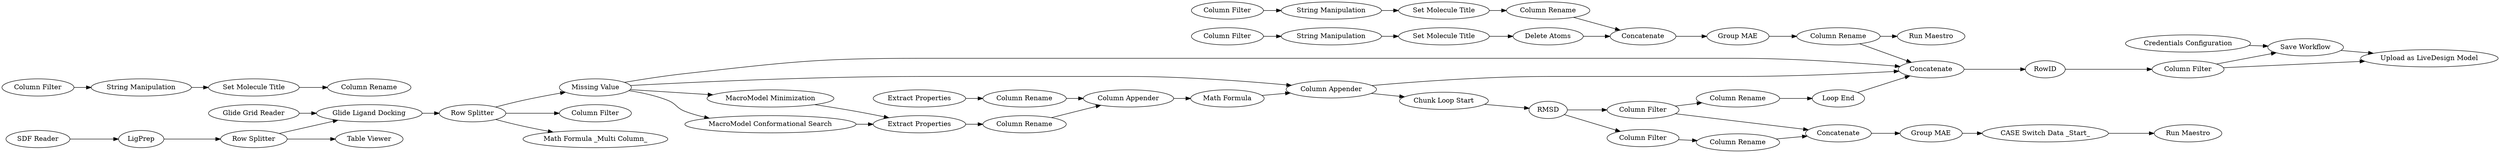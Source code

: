 digraph {
	"6167001870722154256_15321" [label="Missing Value"]
	"-2379059311411469363_15313" [label="String Manipulation"]
	"-2379059311411469363_15310" [label="String Manipulation"]
	"590183430101997360_15261" [label="Table Viewer"]
	"-4958397409023867486_470" [label=Concatenate]
	"-2379059311411469363_15312" [label="Set Molecule Title"]
	"-2379059311411469363_15303" [label="Column Filter"]
	"-2379059311411469363_15318" [label=RowID]
	"-451307148178140126_459" [label="Extract Properties"]
	"-4958397409023867486_472" [label="Column Filter"]
	"-2379059311411469363_15300" [label="Column Rename"]
	"-2379059311411469363_15326" [label="Delete Atoms"]
	"5336015404986363092_130" [label="Glide Grid Reader"]
	"6167001870722154256_15239" [label="Row Splitter"]
	"-451307148178140126_461" [label="Column Appender"]
	"-2379059311411469363_15305" [label="Column Filter"]
	"-4958397409023867486_468" [label="Run Maestro"]
	"-2379059311411469363_15325" [label=Concatenate]
	"-2379059311411469363_15316" [label=Concatenate]
	"6167001870722154256_15298" [label="Column Filter"]
	"-2379059311411469363_15308" [label="Run Maestro"]
	"5336015404986363092_56" [label="Upload as LiveDesign Model"]
	"-451307148178140126_464" [label="Column Rename"]
	"5336015404986363092_462" [label="Math Formula"]
	"-2379059311411469363_15304" [label="Column Filter"]
	"5336015404986363092_476" [label="Column Appender"]
	"5336015404986363092_454" [label="MacroModel Minimization"]
	"-2379059311411469363_15302" [label="Group MAE"]
	"5336015404986363092_16" [label="Save Workflow"]
	"5336015404986363092_38" [label="Column Filter"]
	"-451307148178140126_463" [label="Column Rename"]
	"-4958397409023867486_478" [label="Column Rename"]
	"-4958397409023867486_475" [label="Loop End"]
	"-451307148178140126_460" [label="Extract Properties"]
	"-2379059311411469363_15314" [label="Set Molecule Title"]
	"5336015404986363092_15273" [label="SDF Reader"]
	"-4958397409023867486_477" [label="CASE Switch Data _Start_"]
	"-4958397409023867486_473" [label="Group MAE"]
	"-4958397409023867486_467" [label=RMSD]
	"590183430101997360_15260" [label="Row Splitter"]
	"-2379059311411469363_15306" [label="Column Rename"]
	"6167001870722154256_15317" [label="Math Formula _Multi Column_"]
	"-2379059311411469363_15311" [label="String Manipulation"]
	"5336015404986363092_121" [label="Glide Ligand Docking"]
	"-4958397409023867486_471" [label="Column Filter"]
	"5336015404986363092_139" [label="Credentials Configuration"]
	"-2379059311411469363_15309" [label="Set Molecule Title"]
	"-4958397409023867486_474" [label="Chunk Loop Start"]
	"590183430101997360_15253" [label=LigPrep]
	"5336015404986363092_458" [label="MacroModel Conformational Search"]
	"-4958397409023867486_469" [label="Column Rename"]
	"-2379059311411469363_15324" [label="Column Rename"]
	"6167001870722154256_15239" -> "6167001870722154256_15317"
	"-4958397409023867486_467" -> "-4958397409023867486_472"
	"5336015404986363092_139" -> "5336015404986363092_16"
	"-4958397409023867486_470" -> "-4958397409023867486_473"
	"590183430101997360_15260" -> "590183430101997360_15261"
	"-4958397409023867486_473" -> "-4958397409023867486_477"
	"-2379059311411469363_15311" -> "-2379059311411469363_15312"
	"590183430101997360_15253" -> "590183430101997360_15260"
	"5336015404986363092_16" -> "5336015404986363092_56"
	"-2379059311411469363_15305" -> "-2379059311411469363_15311"
	"-2379059311411469363_15303" -> "-2379059311411469363_15313"
	"-4958397409023867486_478" -> "-4958397409023867486_475"
	"590183430101997360_15260" -> "5336015404986363092_121"
	"-4958397409023867486_469" -> "-4958397409023867486_470"
	"5336015404986363092_38" -> "5336015404986363092_16"
	"-2379059311411469363_15312" -> "-2379059311411469363_15306"
	"6167001870722154256_15321" -> "5336015404986363092_476"
	"-4958397409023867486_477" -> "-4958397409023867486_468"
	"-2379059311411469363_15310" -> "-2379059311411469363_15309"
	"-2379059311411469363_15313" -> "-2379059311411469363_15314"
	"5336015404986363092_462" -> "5336015404986363092_476"
	"-451307148178140126_460" -> "-451307148178140126_464"
	"-2379059311411469363_15318" -> "5336015404986363092_38"
	"5336015404986363092_130" -> "5336015404986363092_121"
	"-2379059311411469363_15324" -> "-2379059311411469363_15316"
	"5336015404986363092_15273" -> "590183430101997360_15253"
	"-451307148178140126_464" -> "-451307148178140126_461"
	"-451307148178140126_461" -> "5336015404986363092_462"
	"-4958397409023867486_471" -> "-4958397409023867486_478"
	"-451307148178140126_463" -> "-451307148178140126_461"
	"-2379059311411469363_15306" -> "-2379059311411469363_15325"
	"-4958397409023867486_467" -> "-4958397409023867486_471"
	"-2379059311411469363_15316" -> "-2379059311411469363_15318"
	"-2379059311411469363_15304" -> "-2379059311411469363_15310"
	"-4958397409023867486_471" -> "-4958397409023867486_470"
	"-4958397409023867486_474" -> "-4958397409023867486_467"
	"5336015404986363092_458" -> "-451307148178140126_460"
	"-4958397409023867486_472" -> "-4958397409023867486_469"
	"-4958397409023867486_475" -> "-2379059311411469363_15316"
	"5336015404986363092_476" -> "-4958397409023867486_474"
	"5336015404986363092_454" -> "-451307148178140126_460"
	"5336015404986363092_476" -> "-2379059311411469363_15316"
	"-2379059311411469363_15314" -> "-2379059311411469363_15326"
	"6167001870722154256_15321" -> "5336015404986363092_458"
	"-451307148178140126_459" -> "-451307148178140126_463"
	"-2379059311411469363_15309" -> "-2379059311411469363_15300"
	"6167001870722154256_15321" -> "5336015404986363092_454"
	"-2379059311411469363_15326" -> "-2379059311411469363_15325"
	"-2379059311411469363_15324" -> "-2379059311411469363_15308"
	"5336015404986363092_121" -> "6167001870722154256_15239"
	"-2379059311411469363_15325" -> "-2379059311411469363_15302"
	"6167001870722154256_15321" -> "-2379059311411469363_15316"
	"6167001870722154256_15239" -> "6167001870722154256_15298"
	"-2379059311411469363_15302" -> "-2379059311411469363_15324"
	"6167001870722154256_15239" -> "6167001870722154256_15321"
	"5336015404986363092_38" -> "5336015404986363092_56"
	rankdir=LR
}
